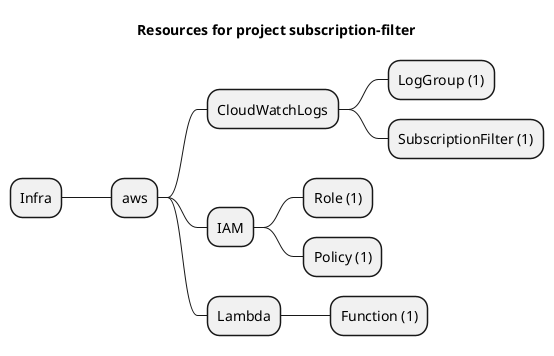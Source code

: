 @startmindmap
title Resources for project subscription-filter
skinparam monochrome true
+ Infra
++ aws
+++ CloudWatchLogs
++++ LogGroup (1)
++++ SubscriptionFilter (1)
+++ IAM
++++ Role (1)
++++ Policy (1)
+++ Lambda
++++ Function (1)
@endmindmap